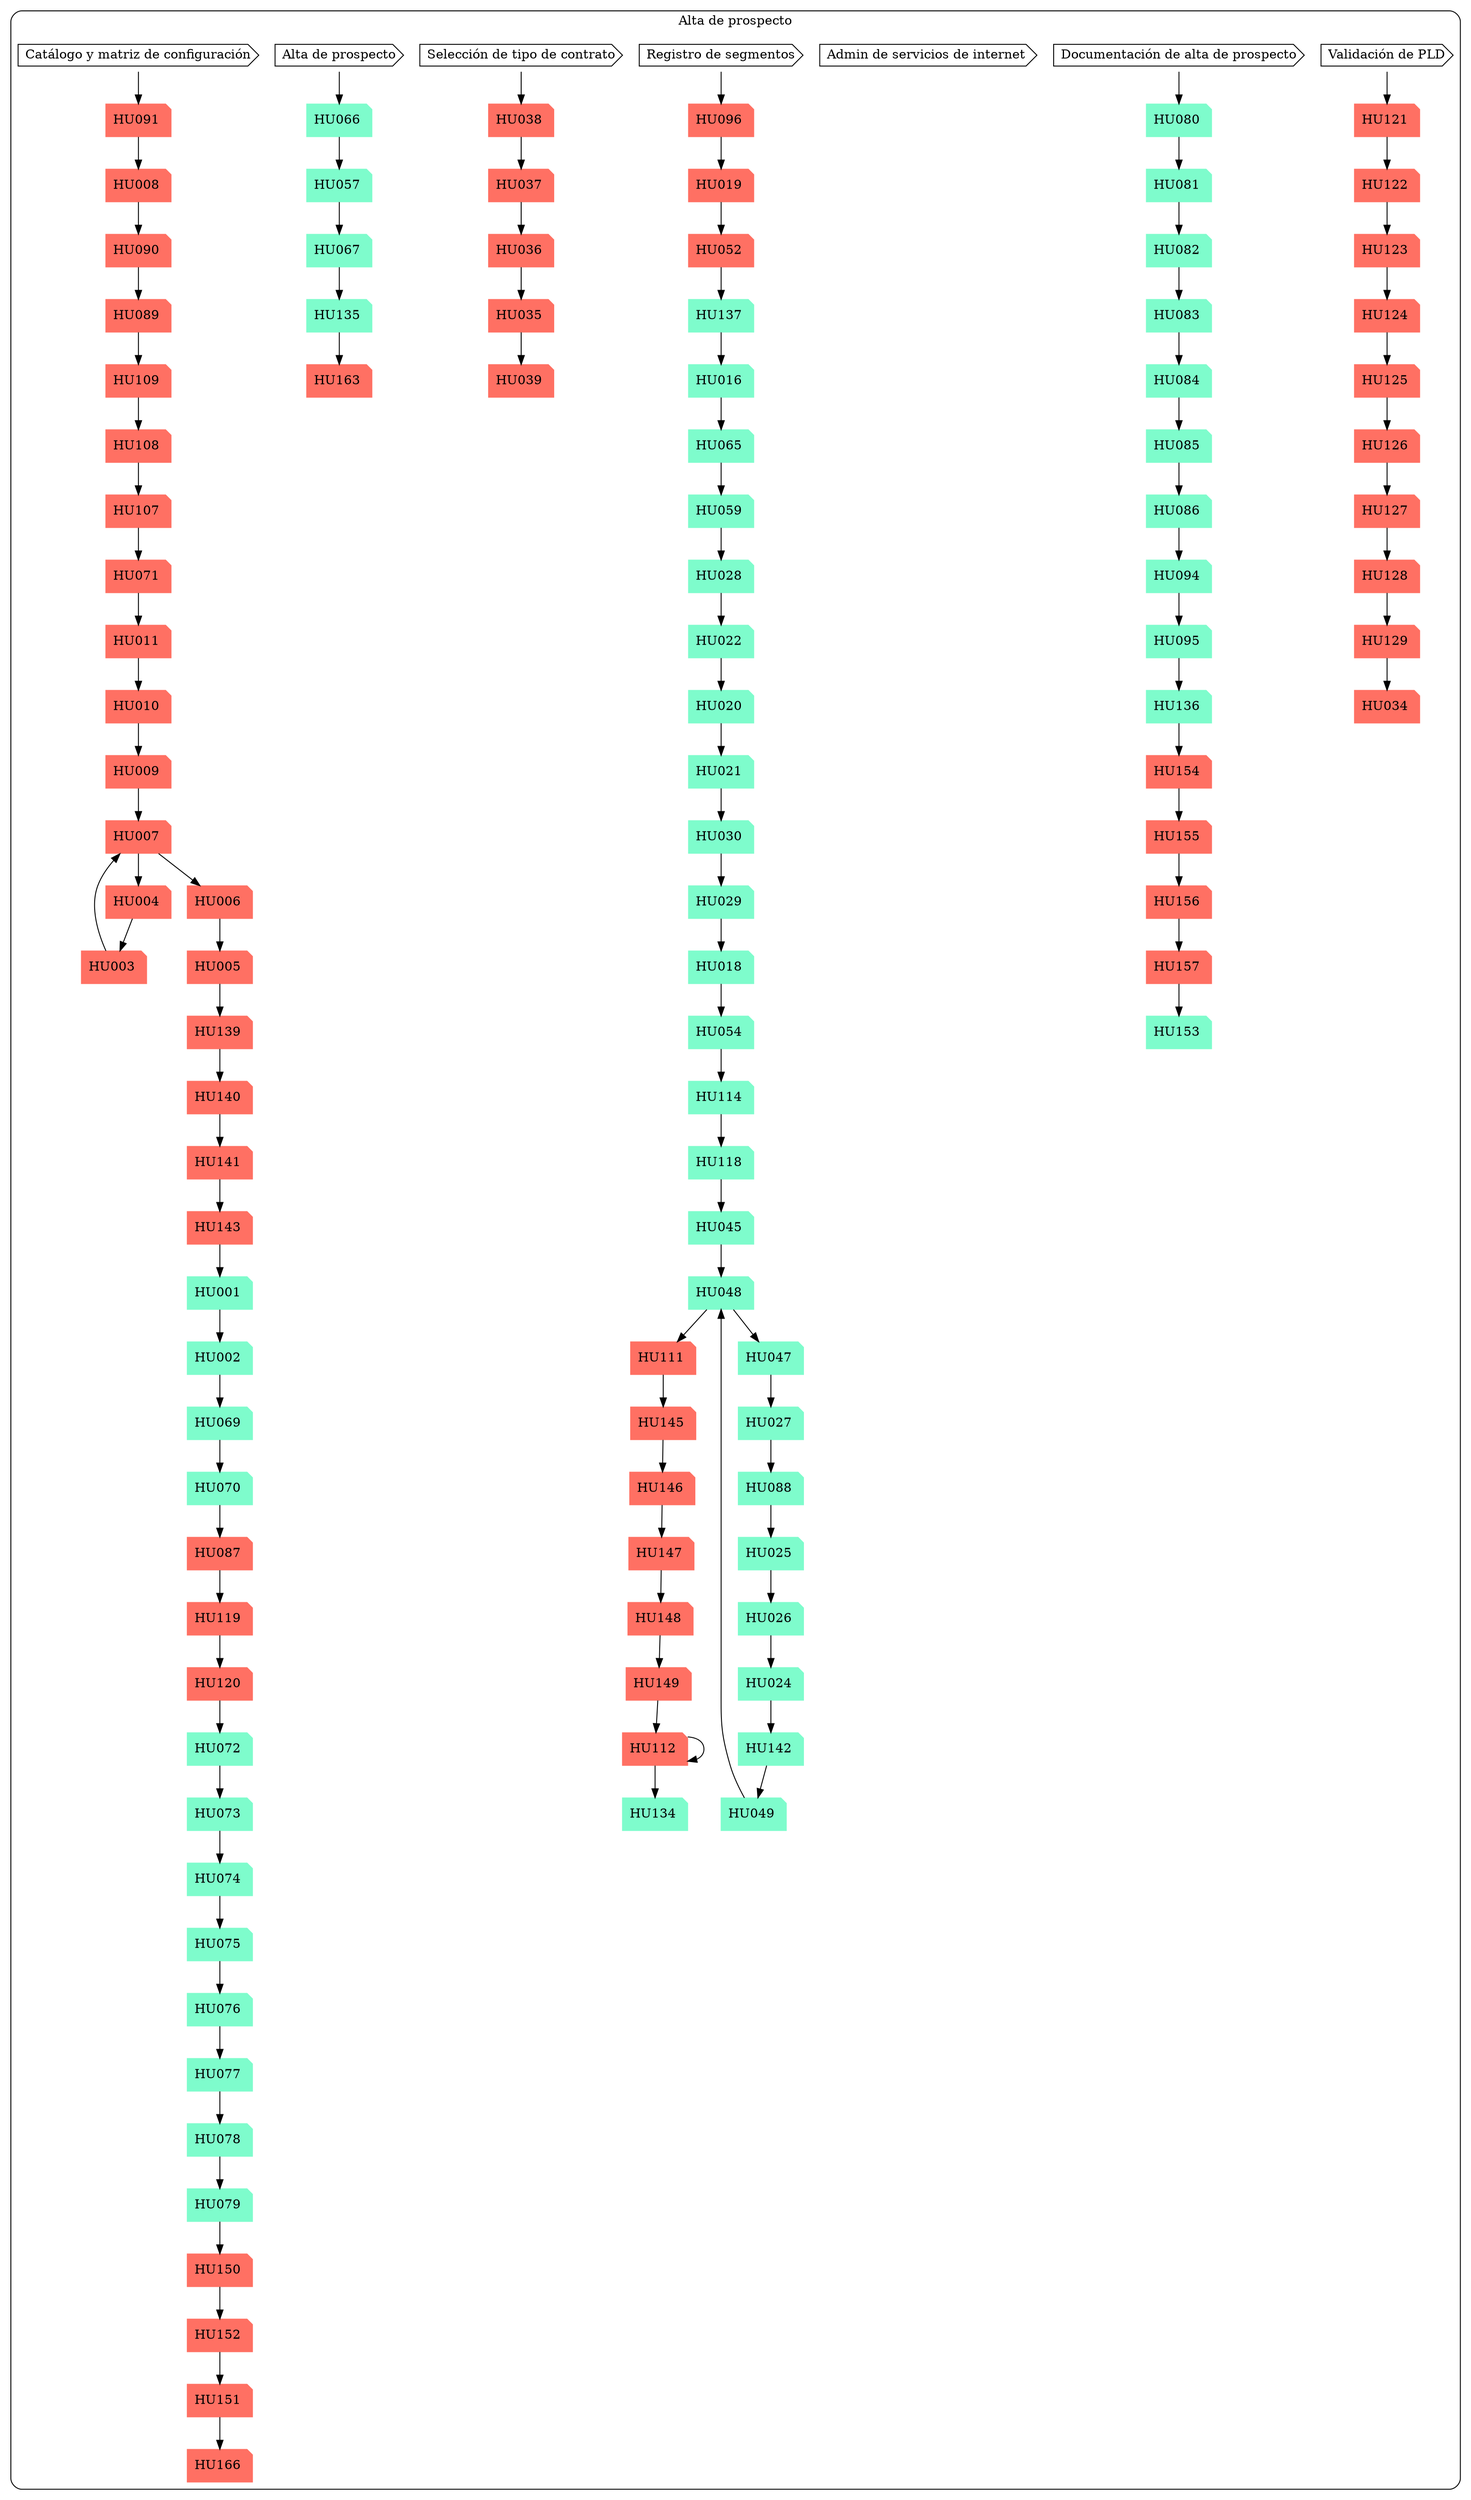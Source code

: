 // US Process model relationships
digraph G {
	graph [rankdir=TB]
	subgraph "cluster_Alta de prospecto" {
		label="Alta de prospecto" rankdir=TB style=rounded
		"Alta de prospecto_PROC_0" [label="Validación de PLD" shape=cds]
		"HU121 " [label="HU121 " color="#ff7063" href="https://vectorcb.storiesonboard.com/m/contratos-vector-to-be/!card/anEH8lAew-gw4ToL9zG3mQ" shape=note style=filled]
		"HU122 " [label="HU122 " color="#ff7063" href="https://vectorcb.storiesonboard.com/m/contratos-vector-to-be/!card/DsB9HjBA49uimToMWWBz5g" shape=note style=filled]
		"HU121 " -> "HU122 " [constraint=true]
		"HU123 " [label="HU123 " color="#ff7063" href="https://vectorcb.storiesonboard.com/m/contratos-vector-to-be/!card/XtvqQFl-ni4QKjoL94vTvQ" shape=note style=filled]
		"HU122 " -> "HU123 " [constraint=true]
		"HU124 " [label="HU124 " color="#ff7063" href="https://vectorcb.storiesonboard.com/m/contratos-vector-to-be/!card/td1HhuiH3nOuRToMH5t21w" shape=note style=filled]
		"HU123 " -> "HU124 " [constraint=true]
		"HU125 " [label="HU125 " color="#ff7063" href="https://vectorcb.storiesonboard.com/m/contratos-vector-to-be/!card/XI46QiVOfB6cfjoMH5yxSg" shape=note style=filled]
		"HU124 " -> "HU125 " [constraint=true]
		"HU126 " [label="HU126 " color="#ff7063" href="https://vectorcb.storiesonboard.com/m/contratos-vector-to-be/!card/qcOKu5Y5OhZLEToMM8Ambg" shape=note style=filled]
		"HU125 " -> "HU126 " [constraint=true]
		"HU127 " [label="HU127 " color="#ff7063" href="https://vectorcb.storiesonboard.com/m/contratos-vector-to-be/!card/mouhrul1Lv-LejoMH5yuHg" shape=note style=filled]
		"HU126 " -> "HU127 " [constraint=true]
		"HU128 " [label="HU128 " color="#ff7063" href="https://vectorcb.storiesonboard.com/m/contratos-vector-to-be/!card/kjHACHzmgBTsxjoMY9M3rg" shape=note style=filled]
		"HU127 " -> "HU128 " [constraint=true]
		"HU129 " [label="HU129 " color="#ff7063" href="https://vectorcb.storiesonboard.com/m/contratos-vector-to-be/!card/bqbQq5GvvNPJdDoMY-XKiA" shape=note style=filled]
		"HU128 " -> "HU129 " [constraint=true]
		"HU034 " [label="HU034 " color="#ff7063" href="https://vectorcb.storiesonboard.com/m/contratos-vector-to-be/!card/fmXNBbV7suyMNzoLE5UvVA" shape=note style=filled]
		"HU129 " -> "HU034 " [constraint=true]
		"Alta de prospecto_PROC_0" -> "HU121 " [constraint=true]
		"Alta de prospecto_PROC_1" [label="Documentación de alta de prospecto" shape=cds]
		"HU080 " [label="HU080 " color="#7efccc" href="https://vectorcb.storiesonboard.com/m/contratos-vector-to-be/!card/1BHBwA90ewvx-zoLi6syLA" shape=note style=filled]
		"HU081 " [label="HU081 " color="#7efccc" href="https://vectorcb.storiesonboard.com/m/contratos-vector-to-be/!card/O-hZIgE149bv6DoLi7yVXw" shape=note style=filled]
		"HU080 " -> "HU081 " [constraint=true]
		"HU082 " [label="HU082 " color="#7efccc" href="https://vectorcb.storiesonboard.com/m/contratos-vector-to-be/!card/IN2MGoNWwH_PNDoLi8BejQ" shape=note style=filled]
		"HU081 " -> "HU082 " [constraint=true]
		"HU083 " [label="HU083 " color="#7efccc" href="https://vectorcb.storiesonboard.com/m/contratos-vector-to-be/!card/aJI9PpHbBR0XMzoLi8Nprw" shape=note style=filled]
		"HU082 " -> "HU083 " [constraint=true]
		"HU084 " [label="HU084 " color="#7efccc" href="https://vectorcb.storiesonboard.com/m/contratos-vector-to-be/!card/sFI5ZtyAjOteLToLi8YAbQ" shape=note style=filled]
		"HU083 " -> "HU084 " [constraint=true]
		"HU085 " [label="HU085 " color="#7efccc" href="https://vectorcb.storiesonboard.com/m/contratos-vector-to-be/!card/AyZnXvWtjmjfqzoLi9xnOw" shape=note style=filled]
		"HU084 " -> "HU085 " [constraint=true]
		"HU086 " [label="HU086 " color="#7efccc" href="https://vectorcb.storiesonboard.com/m/contratos-vector-to-be/!card/C1oKlTILC5dwqToLi-UX7g" shape=note style=filled]
		"HU085 " -> "HU086 " [constraint=true]
		"HU094 " [label="HU094 " color="#7efccc" href="https://vectorcb.storiesonboard.com/m/contratos-vector-to-be/!card/uI3Bo17mU0kWhToLr40f7A" shape=note style=filled]
		"HU086 " -> "HU094 " [constraint=true]
		"HU095 " [label="HU095 " color="#7efccc" href="https://vectorcb.storiesonboard.com/m/contratos-vector-to-be/!card/8oGfcqH9b0KfzToLr40f-w" shape=note style=filled]
		"HU094 " -> "HU095 " [constraint=true]
		"HU136 " [label="HU136 " color="#7efccc" href="https://vectorcb.storiesonboard.com/m/contratos-vector-to-be/!card/qfboyhi6q7DZGToLPOT-kg" shape=note style=filled]
		"HU095 " -> "HU136 " [constraint=true]
		"HU154 " [label="HU154 " color="#ff7063" href="https://vectorcb.storiesonboard.com/m/contratos-vector-to-be/!card/G2-FUx6dAYpJKzoMYcm-Rw" shape=note style=filled]
		"HU136 " -> "HU154 " [constraint=true]
		"HU155 " [label="HU155 " color="#ff7063" href="https://vectorcb.storiesonboard.com/m/contratos-vector-to-be/!card/P49p3-BqnZ3dTDoMYf9FOQ" shape=note style=filled]
		"HU154 " -> "HU155 " [constraint=true]
		"HU156 " [label="HU156 " color="#ff7063" href="https://vectorcb.storiesonboard.com/m/contratos-vector-to-be/!card/lopbO0ueQiYKwzoMYf9BYQ" shape=note style=filled]
		"HU155 " -> "HU156 " [constraint=true]
		"HU157 " [label="HU157 " color="#ff7063" href="https://vectorcb.storiesonboard.com/m/contratos-vector-to-be/!card/BMvEFFLb-e0JZToMYjdcTQ" shape=note style=filled]
		"HU156 " -> "HU157 " [constraint=true]
		"HU153 " [label="HU153 " color="#7efccc" href="https://vectorcb.storiesonboard.com/m/contratos-vector-to-be/!card/dIkc2jluRmwbyToMYcVy5A" shape=note style=filled]
		"HU157 " -> "HU153 " [constraint=true]
		"Alta de prospecto_PROC_1" -> "HU080 " [constraint=true]
		"Alta de prospecto_PROC_2" [label="Admin de servicios de internet " shape=cds]
		"Alta de prospecto_PROC_3" [label="Registro de segmentos" shape=cds]
		"HU096 " [label="HU096 " color="#ff7063" href="https://vectorcb.storiesonboard.com/m/contratos-vector-to-be/!card/lWHexAi8lpOmkzoLw7Nyyw" shape=note style=filled]
		"HU019 " [label="HU019 " color="#ff7063" href="https://vectorcb.storiesonboard.com/m/contratos-vector-to-be/!card/S4HRwoy1zgkxUzoK_z8brw" shape=note style=filled]
		"HU096 " -> "HU019 " [constraint=true]
		"HU052 " [label="HU052 " color="#ff7063" href="https://vectorcb.storiesonboard.com/m/contratos-vector-to-be/!card/eXxUDlL00I97bjoLE5Uvkg" shape=note style=filled]
		"HU019 " -> "HU052 " [constraint=true]
		"HU137 " [label="HU137 " color="#7efccc" href="https://vectorcb.storiesonboard.com/m/contratos-vector-to-be/!card/OenxgVptztfA2joMOTsYcg" shape=note style=filled]
		"HU052 " -> "HU137 " [constraint=true]
		"HU016 " [label="HU016 " color="#7efccc" href="https://vectorcb.storiesonboard.com/m/contratos-vector-to-be/!card/AVs4SY9es6X9sDoK-jyZ2Q" shape=note style=filled]
		"HU137 " -> "HU016 " [constraint=true]
		"HU065 " [label="HU065 " color="#7efccc" href="https://vectorcb.storiesonboard.com/m/contratos-vector-to-be/!card/Oh68TLm3F1doqToLXk6cCw" shape=note style=filled]
		"HU016 " -> "HU065 " [constraint=true]
		"HU059 " [label="HU059 " color="#7efccc" href="https://vectorcb.storiesonboard.com/m/contratos-vector-to-be/!card/9A7GqUFxUsU_cToLONBB7w" shape=note style=filled]
		"HU065 " -> "HU059 " [constraint=true]
		"HU028 " [label="HU028 " color="#7efccc" href="https://vectorcb.storiesonboard.com/m/contratos-vector-to-be/!card/gU-9qCSuLHLIRToLAGeqKg" shape=note style=filled]
		"HU059 " -> "HU028 " [constraint=true]
		"HU022 " [label="HU022 " color="#7efccc" href="https://vectorcb.storiesonboard.com/m/contratos-vector-to-be/!card/0yqYmBO2fdXp5joLE-aEpw" shape=note style=filled]
		"HU028 " -> "HU022 " [constraint=true]
		"HU020 " [label="HU020 " color="#7efccc" href="https://vectorcb.storiesonboard.com/m/contratos-vector-to-be/!card/DJsQyTDkSL3ccToLE9qDxw" shape=note style=filled]
		"HU022 " -> "HU020 " [constraint=true]
		"HU021 " [label="HU021 " color="#7efccc" href="https://vectorcb.storiesonboard.com/m/contratos-vector-to-be/!card/-M0gV95sMzXFzzoLAGelKQ" shape=note style=filled]
		"HU020 " -> "HU021 " [constraint=true]
		"HU030 " [label="HU030 " color="#7efccc" href="https://vectorcb.storiesonboard.com/m/contratos-vector-to-be/!card/KabVeakEpZitOzoLJD7l3A" shape=note style=filled]
		"HU021 " -> "HU030 " [constraint=true]
		"HU029 " [label="HU029 " color="#7efccc" href="https://vectorcb.storiesonboard.com/m/contratos-vector-to-be/!card/--LgTiXYGjRj6ToLD_B4TQ" shape=note style=filled]
		"HU030 " -> "HU029 " [constraint=true]
		"HU018 " [label="HU018 " color="#7efccc" href="https://vectorcb.storiesonboard.com/m/contratos-vector-to-be/!card/7TqZFj0VYMWlKzoK_sBiIw" shape=note style=filled]
		"HU029 " -> "HU018 " [constraint=true]
		"HU054 " [label="HU054 " color="#7efccc" href="https://vectorcb.storiesonboard.com/m/contratos-vector-to-be/!card/RYUEgfxHJ92oNjoLAEeQVQ" shape=note style=filled]
		"HU018 " -> "HU054 " [constraint=true]
		"HU114 " [label="HU114 " color="#7efccc" href="https://vectorcb.storiesonboard.com/m/contratos-vector-to-be/!card/Kqa97fHnFZhNZjoL6YALQA" shape=note style=filled]
		"HU054 " -> "HU114 " [constraint=true]
		"HU118 " [label="HU118 " color="#7efccc" href="https://vectorcb.storiesonboard.com/m/contratos-vector-to-be/!card/c4A97AluOCXT9DoL_InmSw" shape=note style=filled]
		"HU114 " -> "HU118 " [constraint=true]
		"HU045 " [label="HU045 " color="#7efccc" href="https://vectorcb.storiesonboard.com/m/contratos-vector-to-be/!card/HG7AbL7XuKR1ZzoLE-Z-Xg" shape=note style=filled]
		"HU118 " -> "HU045 " [constraint=true]
		"HU048 " [label="HU048 " color="#7efccc" href="https://vectorcb.storiesonboard.com/m/contratos-vector-to-be/!card/877lUKMRqwGNpjoLE-Z9NQ" shape=note style=filled]
		"HU045 " -> "HU048 " [constraint=true]
		"HU047 " [label="HU047 " color="#7efccc" href="https://vectorcb.storiesonboard.com/m/contratos-vector-to-be/!card/XbLngeRy9D6xxToLE9qG_g" shape=note style=filled]
		"HU048 " -> "HU047 " [constraint=true]
		"HU027 " [label="HU027 " color="#7efccc" href="https://vectorcb.storiesonboard.com/m/contratos-vector-to-be/!card/UvDUPkmCdRqdyDoLAGenEg" shape=note style=filled]
		"HU047 " -> "HU027 " [constraint=true]
		"HU088 " [label="HU088 " color="#7efccc" href="https://vectorcb.storiesonboard.com/m/contratos-vector-to-be/!card/AVsIVBIjRz2vrjoLbGJJoA" shape=note style=filled]
		"HU027 " -> "HU088 " [constraint=true]
		"HU025 " [label="HU025 " color="#7efccc" href="https://vectorcb.storiesonboard.com/m/contratos-vector-to-be/!card/e8AmyqDJBufbWDoLD-8_-A" shape=note style=filled]
		"HU088 " -> "HU025 " [constraint=true]
		"HU026 " [label="HU026 " color="#7efccc" href="https://vectorcb.storiesonboard.com/m/contratos-vector-to-be/!card/E-3-iU73X03wMzoLD_TI1A" shape=note style=filled]
		"HU025 " -> "HU026 " [constraint=true]
		"HU024 " [label="HU024 " color="#7efccc" href="https://vectorcb.storiesonboard.com/m/contratos-vector-to-be/!card/P4QOYlQgsZvhDDoLAGei-w" shape=note style=filled]
		"HU026 " -> "HU024 " [constraint=true]
		"HU142 " [label="HU142 " color="#7efccc" href="https://vectorcb.storiesonboard.com/m/contratos-vector-to-be/!card/P6POsng5jkqa2DoMPp3ITw" shape=note style=filled]
		"HU024 " -> "HU142 " [constraint=true]
		"HU049 " [label="HU049 " color="#7efccc" href="https://vectorcb.storiesonboard.com/m/contratos-vector-to-be/!card/PVuErjWHzl4pHjoLE-uYdQ" shape=note style=filled]
		"HU142 " -> "HU049 " [constraint=true]
		"HU048 " [label="HU048 " color="#7efccc" href="https://vectorcb.storiesonboard.com/m/contratos-vector-to-be/!card/WCKTbLh0h3SV4joLE-uaQA" shape=note style=filled]
		"HU049 " -> "HU048 " [constraint=true]
		"HU111 " [label="HU111 " color="#ff7063" href="https://vectorcb.storiesonboard.com/m/contratos-vector-to-be/!card/WjgUJMa7hhg5HjoLYIorng" shape=note style=filled]
		"HU048 " -> "HU111 " [constraint=true]
		"HU145 " [label="HU145 " color="#ff7063" href="https://vectorcb.storiesonboard.com/m/contratos-vector-to-be/!card/6OBkUF-fZ2TIZToMOxWN8A" shape=note style=filled]
		"HU111 " -> "HU145 " [constraint=true]
		"HU146 " [label="HU146 " color="#ff7063" href="https://vectorcb.storiesonboard.com/m/contratos-vector-to-be/!card/JrHzaHiBRnu3lDoMP01w8w" shape=note style=filled]
		"HU145 " -> "HU146 " [constraint=true]
		"HU147 " [label="HU147 " color="#ff7063" href="https://vectorcb.storiesonboard.com/m/contratos-vector-to-be/!card/Fx0edFwzBUs3wjoMOl-AqA" shape=note style=filled]
		"HU146 " -> "HU147 " [constraint=true]
		"HU148 " [label="HU148 " color="#ff7063" href="https://vectorcb.storiesonboard.com/m/contratos-vector-to-be/!card/xxNtqTc7oLP8uToMP1NDcg" shape=note style=filled]
		"HU147 " -> "HU148 " [constraint=true]
		"HU149 " [label="HU149 " color="#ff7063" href="https://vectorcb.storiesonboard.com/m/contratos-vector-to-be/!card/987nbJSN5cDxnzoMP_SYPg" shape=note style=filled]
		"HU148 " -> "HU149 " [constraint=true]
		"HU112 " [label="HU112 " color="#ff7063" href="https://vectorcb.storiesonboard.com/m/contratos-vector-to-be/!card/ynhr1OzQSvk3azoMP_SVLg" shape=note style=filled]
		"HU149 " -> "HU112 " [constraint=true]
		"HU112 " [label="HU112 " color="#ff7063" href="https://vectorcb.storiesonboard.com/m/contratos-vector-to-be/!card/ormdO2cxv3P9uzoMP_SUcw" shape=note style=filled]
		"HU112 " -> "HU112 " [constraint=true]
		"HU134 " [label="HU134 " color="#7efccc" href="https://vectorcb.storiesonboard.com/m/contratos-vector-to-be/!card/8O1ovjNIVQXpJzoL1wtZ-Q" shape=note style=filled]
		"HU112 " -> "HU134 " [constraint=true]
		"Alta de prospecto_PROC_3" -> "HU096 " [constraint=true]
		"Alta de prospecto_PROC_4" [label="Selección de tipo de contrato" shape=cds]
		"HU038 " [label="HU038 " color="#ff7063" href="https://vectorcb.storiesonboard.com/m/contratos-vector-to-be/!card/zrMgiQx0ZcCQLjoLGmaKnA" shape=note style=filled]
		"HU037 " [label="HU037 " color="#ff7063" href="https://vectorcb.storiesonboard.com/m/contratos-vector-to-be/!card/Gg81UzCPj-JnGDoLE_PwNA" shape=note style=filled]
		"HU038 " -> "HU037 " [constraint=true]
		"HU036 " [label="HU036 " color="#ff7063" href="https://vectorcb.storiesonboard.com/m/contratos-vector-to-be/!card/piEc2xs9K1zcSjoLFAB5Hg" shape=note style=filled]
		"HU037 " -> "HU036 " [constraint=true]
		"HU035 " [label="HU035 " color="#ff7063" href="https://vectorcb.storiesonboard.com/m/contratos-vector-to-be/!card/7Rda0Vk-M1r1tToK-spD9Q" shape=note style=filled]
		"HU036 " -> "HU035 " [constraint=true]
		"HU039 " [label="HU039 " color="#ff7063" href="https://vectorcb.storiesonboard.com/m/contratos-vector-to-be/!card/7wT-YGU1WXTiqDoLE_PyIQ" shape=note style=filled]
		"HU035 " -> "HU039 " [constraint=true]
		"Alta de prospecto_PROC_4" -> "HU038 " [constraint=true]
		"Alta de prospecto_PROC_5" [label="Alta de prospecto" shape=cds]
		"HU066 " [label="HU066 " color="#7efccc" href="https://vectorcb.storiesonboard.com/m/contratos-vector-to-be/!card/khitV_8b_ivgWjoLXmnkxQ" shape=note style=filled]
		"HU057 " [label="HU057 " color="#7efccc" href="https://vectorcb.storiesonboard.com/m/contratos-vector-to-be/!card/RrYw2zca0uQBizoLN9J7EQ" shape=note style=filled]
		"HU066 " -> "HU057 " [constraint=true]
		"HU067 " [label="HU067 " color="#7efccc" href="https://vectorcb.storiesonboard.com/m/contratos-vector-to-be/!card/UTa9_TOVUer-3ToMHwLODQ" shape=note style=filled]
		"HU057 " -> "HU067 " [constraint=true]
		"HU135 " [label="HU135 " color="#7efccc" href="https://vectorcb.storiesonboard.com/m/contratos-vector-to-be/!card/hG4XCL7V-nFC2DoMOKobmA" shape=note style=filled]
		"HU067 " -> "HU135 " [constraint=true]
		"HU163 " [label="HU163 " color="#ff7063" href="https://vectorcb.storiesonboard.com/m/contratos-vector-to-be/!card/GEACZ7WxL38hjjoMbNjXXA" shape=note style=filled]
		"HU135 " -> "HU163 " [constraint=true]
		"Alta de prospecto_PROC_5" -> "HU066 " [constraint=true]
		"Alta de prospecto_PROC_6" [label="Catálogo y matriz de configuración" shape=cds]
		"HU091 " [label="HU091 " color="#ff7063" href="https://vectorcb.storiesonboard.com/m/contratos-vector-to-be/!card/qh3C3a6Ts6Yz6joLpYcLIw" shape=note style=filled]
		"HU008 " [label="HU008 " color="#ff7063" href="https://vectorcb.storiesonboard.com/m/contratos-vector-to-be/!card/Ef224LjAPVhGBjoLQgUgnQ" shape=note style=filled]
		"HU091 " -> "HU008 " [constraint=true]
		"HU090 " [label="HU090 " color="#ff7063" href="https://vectorcb.storiesonboard.com/m/contratos-vector-to-be/!card/QeqX_ARZVBRMAjoLpXvLyQ" shape=note style=filled]
		"HU008 " -> "HU090 " [constraint=true]
		"HU089 " [label="HU089 " color="#ff7063" href="https://vectorcb.storiesonboard.com/m/contratos-vector-to-be/!card/ANu1eIwkXXCp3ToLpWrCwA" shape=note style=filled]
		"HU090 " -> "HU089 " [constraint=true]
		"HU109 " [label="HU109 " color="#ff7063" href="https://vectorcb.storiesonboard.com/m/contratos-vector-to-be/!card/GfgNB1yPCvDTpjoL04jWZw" shape=note style=filled]
		"HU089 " -> "HU109 " [constraint=true]
		"HU108 " [label="HU108 " color="#ff7063" href="https://vectorcb.storiesonboard.com/m/contratos-vector-to-be/!card/DKCBMgSJLVmxbToL04jYFw" shape=note style=filled]
		"HU109 " -> "HU108 " [constraint=true]
		"HU107 " [label="HU107 " color="#ff7063" href="https://vectorcb.storiesonboard.com/m/contratos-vector-to-be/!card/6XqVMh22be5feToL03Bn7A" shape=note style=filled]
		"HU108 " -> "HU107 " [constraint=true]
		"HU071 " [label="HU071 " color="#ff7063" href="https://vectorcb.storiesonboard.com/m/contratos-vector-to-be/!card/zrCd7OO3A7yOlDoLhPIBtA" shape=note style=filled]
		"HU107 " -> "HU071 " [constraint=true]
		"HU011 " [label="HU011 " color="#ff7063" href="https://vectorcb.storiesonboard.com/m/contratos-vector-to-be/!card/1AeTi9dDOPM9RjoLE4tPVQ" shape=note style=filled]
		"HU071 " -> "HU011 " [constraint=true]
		"HU010 " [label="HU010 " color="#ff7063" href="https://vectorcb.storiesonboard.com/m/contratos-vector-to-be/!card/uwSsf7cu0H-ZuzoLHuVmsw" shape=note style=filled]
		"HU011 " -> "HU010 " [constraint=true]
		"HU009 " [label="HU009 " color="#ff7063" href="https://vectorcb.storiesonboard.com/m/contratos-vector-to-be/!card/Y4c-ZWwUliAkYjoLGP7UDw" shape=note style=filled]
		"HU010 " -> "HU009 " [constraint=true]
		"HU007 " [label="HU007 " color="#ff7063" href="https://vectorcb.storiesonboard.com/m/contratos-vector-to-be/!card/8OpgWbCM5Fx7gToLGP7ZnQ" shape=note style=filled]
		"HU009 " -> "HU007 " [constraint=true]
		"HU004 " [label="HU004 " color="#ff7063" href="https://vectorcb.storiesonboard.com/m/contratos-vector-to-be/!card/b6RdbSOC4-DS3zoLFTH2Xg" shape=note style=filled]
		"HU007 " -> "HU004 " [constraint=true]
		"HU003 " [label="HU003 " color="#ff7063" href="https://vectorcb.storiesonboard.com/m/contratos-vector-to-be/!card/lCtAz5Gg95g9KjoLFTH2jA" shape=note style=filled]
		"HU004 " -> "HU003 " [constraint=true]
		"HU007 " [label="HU007 " color="#ff7063" href="https://vectorcb.storiesonboard.com/m/contratos-vector-to-be/!card/DSKMLNaAHpoEgDoLN3G8Ww" shape=note style=filled]
		"HU003 " -> "HU007 " [constraint=true]
		"HU006 " [label="HU006 " color="#ff7063" href="https://vectorcb.storiesonboard.com/m/contratos-vector-to-be/!card/bbRZQ4iHyhrgejoLGP7Zbg" shape=note style=filled]
		"HU007 " -> "HU006 " [constraint=true]
		"HU005 " [label="HU005 " color="#ff7063" href="https://vectorcb.storiesonboard.com/m/contratos-vector-to-be/!card/I2ptHfhYZRuOfzoLGP7byA" shape=note style=filled]
		"HU006 " -> "HU005 " [constraint=true]
		"HU139 " [label="HU139 " color="#ff7063" href="https://vectorcb.storiesonboard.com/m/contratos-vector-to-be/!card/0tO6SzmBOp90KzoMPhfPgQ" shape=note style=filled]
		"HU005 " -> "HU139 " [constraint=true]
		"HU140 " [label="HU140 " color="#ff7063" href="https://vectorcb.storiesonboard.com/m/contratos-vector-to-be/!card/xAYWv-2c1welxDoMPixI9Q" shape=note style=filled]
		"HU139 " -> "HU140 " [constraint=true]
		"HU141 " [label="HU141 " color="#ff7063" href="https://vectorcb.storiesonboard.com/m/contratos-vector-to-be/!card/8OxSoUi5PSfJjjoMPnk64w" shape=note style=filled]
		"HU140 " -> "HU141 " [constraint=true]
		"HU143 " [label="HU143 " color="#ff7063" href="https://vectorcb.storiesonboard.com/m/contratos-vector-to-be/!card/ZuuJeL-5q-ci1ToMPzTdyg" shape=note style=filled]
		"HU141 " -> "HU143 " [constraint=true]
		"HU001 " [label="HU001 " color="#7efccc" href="https://vectorcb.storiesonboard.com/m/contratos-vector-to-be/!card/J9TW7cAZ0pLdPjoLE5vUjA" shape=note style=filled]
		"HU143 " -> "HU001 " [constraint=true]
		"HU002 " [label="HU002 " color="#7efccc" href="https://vectorcb.storiesonboard.com/m/contratos-vector-to-be/!card/9asNDE5yQcNinDoLE5vZrg" shape=note style=filled]
		"HU001 " -> "HU002 " [constraint=true]
		"HU069 " [label="HU069 " color="#7efccc" href="https://vectorcb.storiesonboard.com/m/contratos-vector-to-be/!card/U678SYFf8x9_gToLUTMNjQ" shape=note style=filled]
		"HU002 " -> "HU069 " [constraint=true]
		"HU070 " [label="HU070 " color="#7efccc" href="https://vectorcb.storiesonboard.com/m/contratos-vector-to-be/!card/a5OFmsoRzIWPnToLZ0W6Bg" shape=note style=filled]
		"HU069 " -> "HU070 " [constraint=true]
		"HU087 " [label="HU087 " color="#ff7063" href="https://vectorcb.storiesonboard.com/m/contratos-vector-to-be/!card/fsm81I7CjUnZHjoLi-fhKA" shape=note style=filled]
		"HU070 " -> "HU087 " [constraint=true]
		"HU119 " [label="HU119 " color="#ff7063" href="https://vectorcb.storiesonboard.com/m/contratos-vector-to-be/!card/le8pZ_onQOvAkjoL80Glog" shape=note style=filled]
		"HU087 " -> "HU119 " [constraint=true]
		"HU120 " [label="HU120 " color="#ff7063" href="https://vectorcb.storiesonboard.com/m/contratos-vector-to-be/!card/o-nbF0OyOe3fEDoL80Giig" shape=note style=filled]
		"HU119 " -> "HU120 " [constraint=true]
		"HU072 " [label="HU072 " color="#7efccc" href="https://vectorcb.storiesonboard.com/m/contratos-vector-to-be/!card/y4AmUqyp1Kyg6DoLilEBNA" shape=note style=filled]
		"HU120 " -> "HU072 " [constraint=true]
		"HU073 " [label="HU073 " color="#7efccc" href="https://vectorcb.storiesonboard.com/m/contratos-vector-to-be/!card/6NWrWN2NDtqb9ToLiv12Dg" shape=note style=filled]
		"HU072 " -> "HU073 " [constraint=true]
		"HU074 " [label="HU074 " color="#7efccc" href="https://vectorcb.storiesonboard.com/m/contratos-vector-to-be/!card/BXq4tSR95out4joLiv1zgA" shape=note style=filled]
		"HU073 " -> "HU074 " [constraint=true]
		"HU075 " [label="HU075 " color="#7efccc" href="https://vectorcb.storiesonboard.com/m/contratos-vector-to-be/!card/OkNMrjGhQHi7TzoLiwxkzg" shape=note style=filled]
		"HU074 " -> "HU075 " [constraint=true]
		"HU076 " [label="HU076 " color="#7efccc" href="https://vectorcb.storiesonboard.com/m/contratos-vector-to-be/!card/jIpXdS2X_fuC0DoLiwxjtQ" shape=note style=filled]
		"HU075 " -> "HU076 " [constraint=true]
		"HU077 " [label="HU077 " color="#7efccc" href="https://vectorcb.storiesonboard.com/m/contratos-vector-to-be/!card/eKwmckHLjXRzUjoLixQ-Iw" shape=note style=filled]
		"HU076 " -> "HU077 " [constraint=true]
		"HU078 " [label="HU078 " color="#7efccc" href="https://vectorcb.storiesonboard.com/m/contratos-vector-to-be/!card/SJrbi6l89GjVqzoLi52KyA" shape=note style=filled]
		"HU077 " -> "HU078 " [constraint=true]
		"HU079 " [label="HU079 " color="#7efccc" href="https://vectorcb.storiesonboard.com/m/contratos-vector-to-be/!card/vKZZKiKJBHhQNzoLi6svug" shape=note style=filled]
		"HU078 " -> "HU079 " [constraint=true]
		"HU150 " [label="HU150 " color="#ff7063" href="https://vectorcb.storiesonboard.com/m/contratos-vector-to-be/!card/7GUG_f0-LMfTQDoMU59TGQ" shape=note style=filled]
		"HU079 " -> "HU150 " [constraint=true]
		"HU152 " [label="HU152 " color="#ff7063" href="https://vectorcb.storiesonboard.com/m/contratos-vector-to-be/!card/9zzGw6xLkngu0DoMXr5gOw" shape=note style=filled]
		"HU150 " -> "HU152 " [constraint=true]
		"HU151 " [label="HU151 " color="#ff7063" href="https://vectorcb.storiesonboard.com/m/contratos-vector-to-be/!card/1FpgTiGGplqHyjoMU6U9WA" shape=note style=filled]
		"HU152 " -> "HU151 " [constraint=true]
		"HU166 " [label="HU166 " color="#ff7063" href="https://vectorcb.storiesonboard.com/m/contratos-vector-to-be/!card/kLsoCIyORjAZ5DoMZCf3ng" shape=note style=filled]
		"HU151 " -> "HU166 " [constraint=true]
		"Alta de prospecto_PROC_6" -> "HU091 " [constraint=true]
	}
}
